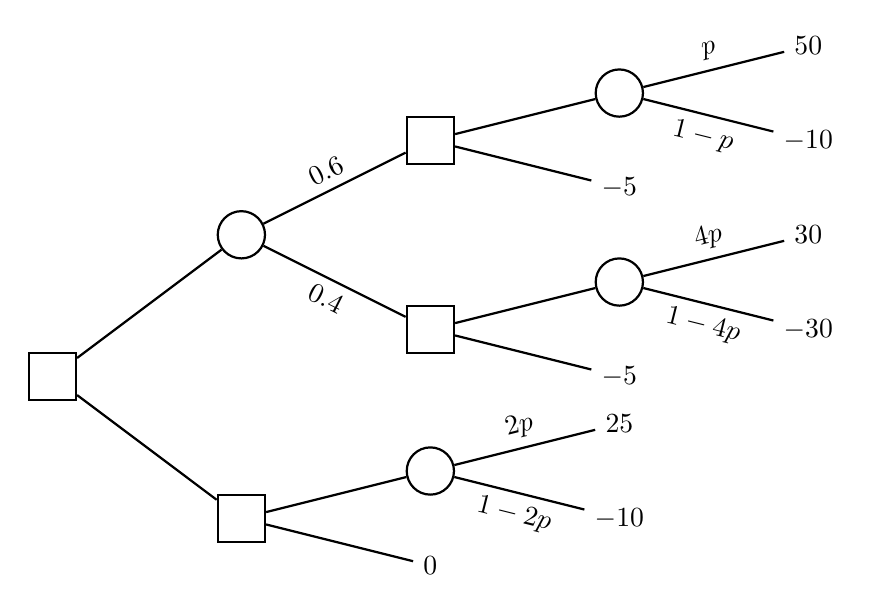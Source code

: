 \begin{tikzpicture}[style=thick,scale=0.6]
\tikzstyle{dec}=[draw,rectangle,minimum size=0.6cm]
\tikzstyle{ran}=[draw,circle,minimum size=0.6cm]
\node[dec] (A) at (-8,-1) {};
\node[ran] (B) at (-4, 2) {};
\node[dec] (C) at (-4,-4) {};
\node[dec] (D) at ( 0, 4) {};
\node[dec] (E) at ( 0, 0) {};
\node[ran] (F) at ( 0,-3) {};
\node      (G) at ( 0,-5) {$0$};
\node[ran] (H) at ( 4, 5) {};
\node      (I) at ( 4, 3) {$-5$};
\node[ran] (J) at ( 4, 1) {};
\node      (K) at ( 4,-1) {$-5$};
\node      (L) at ( 4,-2) {$25$};
\node      (M) at ( 4,-4) {$-10$};
\node      (N) at ( 8, 6) {$50$};
\node      (O) at ( 8, 4) {$-10$};
\node      (P) at ( 8, 2) {$30$};
\node      (Q) at ( 8, 0) {$-30$};

\draw (A) -- (B);
\draw (A) -- (C);
\draw (B) -- (D) node[above, midway, sloped] {$0.6$};
\draw (B) -- (E) node[below, midway, sloped] {$0.4$};
\draw (C) -- (F);
\draw (C) -- (G);
\draw (D) -- (H);
\draw (D) -- (I);
\draw (E) -- (J);
\draw (E) -- (K);
\draw (F) -- (L) node[above, midway, sloped] {$2p$};
\draw (F) -- (M) node[below, midway, sloped] {$1-2p$};
\draw (H) -- (N) node[above, midway, sloped] {$p$};
\draw (H) -- (O) node[below, midway, sloped] {$1-p$};
\draw (J) -- (P) node[above, midway, sloped] {$4p$};
\draw (J) -- (Q) node[below, midway, sloped] {$1-4p$};
\end{tikzpicture}
